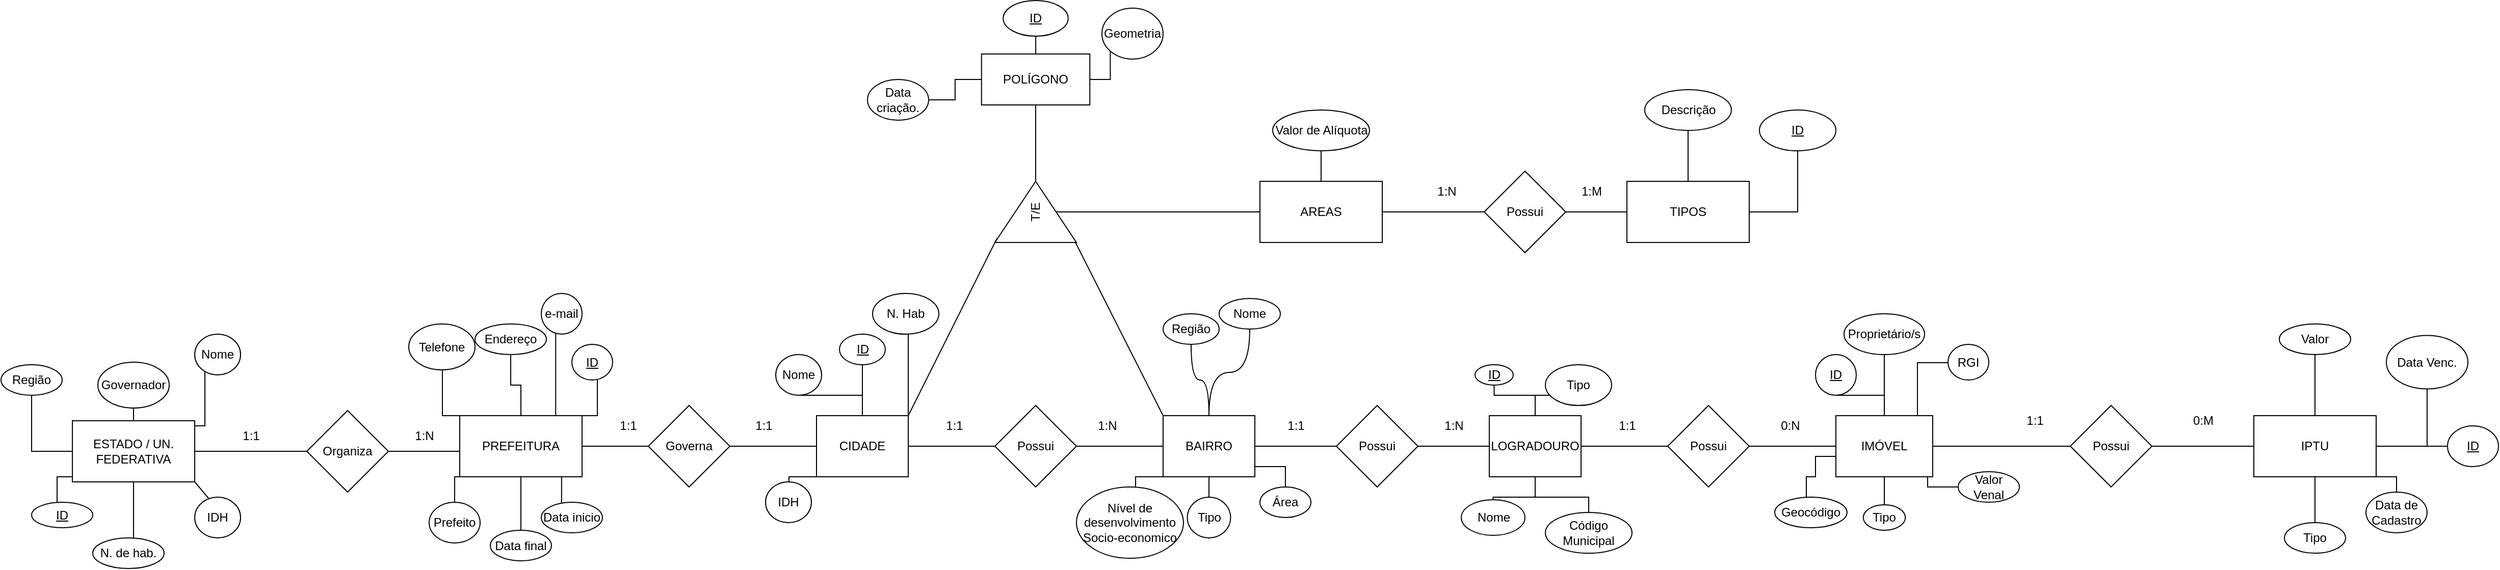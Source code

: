 <mxfile version="17.4.6" type="device"><diagram id="ODuTPEdiogNm0IapKoVh" name="Page-1"><mxGraphModel dx="2627" dy="1701" grid="1" gridSize="10" guides="1" tooltips="1" connect="1" arrows="1" fold="1" page="1" pageScale="1" pageWidth="827" pageHeight="1169" math="0" shadow="0"><root><mxCell id="0"/><mxCell id="1" parent="0"/><mxCell id="sgyM7TPTgi0wllfYh-xH-3" value="" style="edgeStyle=orthogonalEdgeStyle;rounded=0;orthogonalLoop=1;jettySize=auto;html=1;endArrow=none;endFill=0;" parent="1" source="sgyM7TPTgi0wllfYh-xH-1" target="sgyM7TPTgi0wllfYh-xH-2" edge="1"><mxGeometry relative="1" as="geometry"/></mxCell><mxCell id="sgyM7TPTgi0wllfYh-xH-11" value="" style="edgeStyle=orthogonalEdgeStyle;rounded=0;orthogonalLoop=1;jettySize=auto;html=1;endArrow=none;endFill=0;" parent="1" source="sgyM7TPTgi0wllfYh-xH-1" edge="1"><mxGeometry relative="1" as="geometry"><mxPoint x="5" y="370" as="targetPoint"/></mxGeometry></mxCell><mxCell id="sgyM7TPTgi0wllfYh-xH-13" value="" style="edgeStyle=orthogonalEdgeStyle;rounded=0;orthogonalLoop=1;jettySize=auto;html=1;endArrow=none;endFill=0;" parent="1" source="sgyM7TPTgi0wllfYh-xH-1" target="sgyM7TPTgi0wllfYh-xH-12" edge="1"><mxGeometry relative="1" as="geometry"/></mxCell><mxCell id="sgyM7TPTgi0wllfYh-xH-51" value="" style="edgeStyle=orthogonalEdgeStyle;orthogonalLoop=1;jettySize=auto;html=1;endArrow=none;endFill=0;curved=1;" parent="1" source="sgyM7TPTgi0wllfYh-xH-1" target="sgyM7TPTgi0wllfYh-xH-50" edge="1"><mxGeometry relative="1" as="geometry"/></mxCell><mxCell id="sgyM7TPTgi0wllfYh-xH-71" value="" style="edgeStyle=orthogonalEdgeStyle;rounded=0;orthogonalLoop=1;jettySize=auto;html=1;endArrow=none;endFill=0;" parent="1" source="sgyM7TPTgi0wllfYh-xH-1" target="sgyM7TPTgi0wllfYh-xH-70" edge="1"><mxGeometry relative="1" as="geometry"/></mxCell><mxCell id="sgyM7TPTgi0wllfYh-xH-107" value="" style="edgeStyle=orthogonalEdgeStyle;rounded=0;orthogonalLoop=1;jettySize=auto;html=1;endArrow=none;endFill=0;" parent="1" source="sgyM7TPTgi0wllfYh-xH-1" target="sgyM7TPTgi0wllfYh-xH-106" edge="1"><mxGeometry relative="1" as="geometry"><Array as="points"><mxPoint x="190" y="390"/></Array></mxGeometry></mxCell><mxCell id="sgyM7TPTgi0wllfYh-xH-109" value="" style="edgeStyle=orthogonalEdgeStyle;rounded=0;orthogonalLoop=1;jettySize=auto;html=1;endArrow=none;endFill=0;" parent="1" source="sgyM7TPTgi0wllfYh-xH-1" target="sgyM7TPTgi0wllfYh-xH-108" edge="1"><mxGeometry relative="1" as="geometry"><Array as="points"><mxPoint x="43" y="400"/></Array></mxGeometry></mxCell><mxCell id="sgyM7TPTgi0wllfYh-xH-111" value="" style="edgeStyle=orthogonalEdgeStyle;orthogonalLoop=1;jettySize=auto;html=1;endArrow=none;endFill=0;curved=1;" parent="1" source="sgyM7TPTgi0wllfYh-xH-1" target="sgyM7TPTgi0wllfYh-xH-110" edge="1"><mxGeometry relative="1" as="geometry"/></mxCell><mxCell id="sgyM7TPTgi0wllfYh-xH-1" value="BAIRRO" style="rounded=0;whiteSpace=wrap;html=1;" parent="1" vertex="1"><mxGeometry x="70" y="340" width="90" height="60" as="geometry"/></mxCell><mxCell id="sgyM7TPTgi0wllfYh-xH-2" value="Possui" style="rhombus;whiteSpace=wrap;html=1;rounded=0;" parent="1" vertex="1"><mxGeometry x="240" y="330" width="80" height="80" as="geometry"/></mxCell><mxCell id="sgyM7TPTgi0wllfYh-xH-21" value="" style="edgeStyle=orthogonalEdgeStyle;rounded=0;orthogonalLoop=1;jettySize=auto;html=1;endArrow=none;endFill=0;" parent="1" source="sgyM7TPTgi0wllfYh-xH-4" target="sgyM7TPTgi0wllfYh-xH-20" edge="1"><mxGeometry relative="1" as="geometry"/></mxCell><mxCell id="sgyM7TPTgi0wllfYh-xH-33" value="" style="edgeStyle=orthogonalEdgeStyle;rounded=0;orthogonalLoop=1;jettySize=auto;html=1;endArrow=none;endFill=0;" parent="1" source="sgyM7TPTgi0wllfYh-xH-4" target="sgyM7TPTgi0wllfYh-xH-32" edge="1"><mxGeometry relative="1" as="geometry"/></mxCell><mxCell id="sgyM7TPTgi0wllfYh-xH-192" value="" style="edgeStyle=orthogonalEdgeStyle;rounded=0;orthogonalLoop=1;jettySize=auto;html=1;endArrow=none;endFill=0;" parent="1" source="sgyM7TPTgi0wllfYh-xH-4" target="sgyM7TPTgi0wllfYh-xH-191" edge="1"><mxGeometry relative="1" as="geometry"/></mxCell><mxCell id="sgyM7TPTgi0wllfYh-xH-194" value="" style="edgeStyle=orthogonalEdgeStyle;rounded=0;orthogonalLoop=1;jettySize=auto;html=1;endArrow=none;endFill=0;" parent="1" source="sgyM7TPTgi0wllfYh-xH-4" target="sgyM7TPTgi0wllfYh-xH-193" edge="1"><mxGeometry relative="1" as="geometry"/></mxCell><mxCell id="odzjQQk31tnnc1hea_N--20" value="" style="edgeStyle=orthogonalEdgeStyle;rounded=0;orthogonalLoop=1;jettySize=auto;html=1;startArrow=none;startFill=0;endArrow=none;endFill=0;" edge="1" parent="1" source="sgyM7TPTgi0wllfYh-xH-4" target="odzjQQk31tnnc1hea_N--19"><mxGeometry relative="1" as="geometry"/></mxCell><mxCell id="sgyM7TPTgi0wllfYh-xH-4" value="LOGRADOURO" style="whiteSpace=wrap;html=1;rounded=0;" parent="1" vertex="1"><mxGeometry x="390" y="340" width="90" height="60" as="geometry"/></mxCell><mxCell id="sgyM7TPTgi0wllfYh-xH-7" value="" style="endArrow=none;html=1;rounded=0;exitX=1;exitY=0.5;exitDx=0;exitDy=0;entryX=0;entryY=0.5;entryDx=0;entryDy=0;" parent="1" source="sgyM7TPTgi0wllfYh-xH-2" target="sgyM7TPTgi0wllfYh-xH-4" edge="1"><mxGeometry width="50" height="50" relative="1" as="geometry"><mxPoint x="390" y="460" as="sourcePoint"/><mxPoint x="440" y="410" as="targetPoint"/></mxGeometry></mxCell><mxCell id="sgyM7TPTgi0wllfYh-xH-8" value="1:1" style="text;html=1;align=center;verticalAlign=middle;resizable=0;points=[];autosize=1;strokeColor=none;fillColor=none;" parent="1" vertex="1"><mxGeometry x="185" y="340" width="30" height="20" as="geometry"/></mxCell><mxCell id="sgyM7TPTgi0wllfYh-xH-9" value="1:N" style="text;html=1;align=center;verticalAlign=middle;resizable=0;points=[];autosize=1;strokeColor=none;fillColor=none;" parent="1" vertex="1"><mxGeometry x="340" y="340" width="30" height="20" as="geometry"/></mxCell><mxCell id="sgyM7TPTgi0wllfYh-xH-15" value="" style="edgeStyle=orthogonalEdgeStyle;rounded=0;orthogonalLoop=1;jettySize=auto;html=1;endArrow=none;endFill=0;" parent="1" source="sgyM7TPTgi0wllfYh-xH-12" target="sgyM7TPTgi0wllfYh-xH-14" edge="1"><mxGeometry relative="1" as="geometry"/></mxCell><mxCell id="sgyM7TPTgi0wllfYh-xH-12" value="Possui" style="rhombus;whiteSpace=wrap;html=1;rounded=0;" parent="1" vertex="1"><mxGeometry x="-95" y="330" width="80" height="80" as="geometry"/></mxCell><mxCell id="sgyM7TPTgi0wllfYh-xH-39" value="" style="edgeStyle=orthogonalEdgeStyle;rounded=0;orthogonalLoop=1;jettySize=auto;html=1;endArrow=none;endFill=0;" parent="1" source="sgyM7TPTgi0wllfYh-xH-14" target="sgyM7TPTgi0wllfYh-xH-38" edge="1"><mxGeometry relative="1" as="geometry"/></mxCell><mxCell id="sgyM7TPTgi0wllfYh-xH-41" value="" style="edgeStyle=orthogonalEdgeStyle;rounded=0;orthogonalLoop=1;jettySize=auto;html=1;endArrow=none;endFill=0;" parent="1" source="sgyM7TPTgi0wllfYh-xH-14" target="sgyM7TPTgi0wllfYh-xH-40" edge="1"><mxGeometry relative="1" as="geometry"/></mxCell><mxCell id="sgyM7TPTgi0wllfYh-xH-45" value="" style="edgeStyle=orthogonalEdgeStyle;rounded=0;orthogonalLoop=1;jettySize=auto;html=1;endArrow=none;endFill=0;" parent="1" source="sgyM7TPTgi0wllfYh-xH-14" target="sgyM7TPTgi0wllfYh-xH-44" edge="1"><mxGeometry relative="1" as="geometry"/></mxCell><mxCell id="sgyM7TPTgi0wllfYh-xH-65" value="" style="edgeStyle=orthogonalEdgeStyle;rounded=0;orthogonalLoop=1;jettySize=auto;html=1;endArrow=none;endFill=0;" parent="1" source="sgyM7TPTgi0wllfYh-xH-14" target="sgyM7TPTgi0wllfYh-xH-64" edge="1"><mxGeometry relative="1" as="geometry"><Array as="points"><mxPoint x="-180" y="300"/><mxPoint x="-180" y="300"/></Array></mxGeometry></mxCell><mxCell id="sgyM7TPTgi0wllfYh-xH-67" value="" style="edgeStyle=orthogonalEdgeStyle;rounded=0;orthogonalLoop=1;jettySize=auto;html=1;endArrow=none;endFill=0;" parent="1" source="sgyM7TPTgi0wllfYh-xH-14" target="sgyM7TPTgi0wllfYh-xH-66" edge="1"><mxGeometry relative="1" as="geometry"><Array as="points"><mxPoint x="-297" y="400"/></Array></mxGeometry></mxCell><mxCell id="sgyM7TPTgi0wllfYh-xH-14" value="CIDADE" style="whiteSpace=wrap;html=1;rounded=0;" parent="1" vertex="1"><mxGeometry x="-270" y="340" width="90" height="60" as="geometry"/></mxCell><mxCell id="sgyM7TPTgi0wllfYh-xH-16" value="1:1" style="text;html=1;align=center;verticalAlign=middle;resizable=0;points=[];autosize=1;strokeColor=none;fillColor=none;" parent="1" vertex="1"><mxGeometry x="-150" y="340" width="30" height="20" as="geometry"/></mxCell><mxCell id="sgyM7TPTgi0wllfYh-xH-17" value="1:N" style="text;html=1;align=center;verticalAlign=middle;resizable=0;points=[];autosize=1;strokeColor=none;fillColor=none;" parent="1" vertex="1"><mxGeometry y="340" width="30" height="20" as="geometry"/></mxCell><mxCell id="sgyM7TPTgi0wllfYh-xH-23" value="" style="edgeStyle=orthogonalEdgeStyle;rounded=0;orthogonalLoop=1;jettySize=auto;html=1;endArrow=none;endFill=0;" parent="1" source="sgyM7TPTgi0wllfYh-xH-20" target="sgyM7TPTgi0wllfYh-xH-22" edge="1"><mxGeometry relative="1" as="geometry"/></mxCell><mxCell id="sgyM7TPTgi0wllfYh-xH-20" value="Possui" style="rhombus;whiteSpace=wrap;html=1;rounded=0;" parent="1" vertex="1"><mxGeometry x="565" y="330" width="80" height="80" as="geometry"/></mxCell><mxCell id="sgyM7TPTgi0wllfYh-xH-31" value="" style="edgeStyle=orthogonalEdgeStyle;rounded=0;orthogonalLoop=1;jettySize=auto;html=1;endArrow=none;endFill=0;" parent="1" source="sgyM7TPTgi0wllfYh-xH-22" target="sgyM7TPTgi0wllfYh-xH-30" edge="1"><mxGeometry relative="1" as="geometry"/></mxCell><mxCell id="sgyM7TPTgi0wllfYh-xH-73" value="" style="edgeStyle=orthogonalEdgeStyle;rounded=0;orthogonalLoop=1;jettySize=auto;html=1;endArrow=none;endFill=0;" parent="1" source="sgyM7TPTgi0wllfYh-xH-22" target="sgyM7TPTgi0wllfYh-xH-72" edge="1"><mxGeometry relative="1" as="geometry"><Array as="points"><mxPoint x="810" y="288"/></Array></mxGeometry></mxCell><mxCell id="sgyM7TPTgi0wllfYh-xH-75" value="" style="edgeStyle=orthogonalEdgeStyle;rounded=0;orthogonalLoop=1;jettySize=auto;html=1;endArrow=none;endFill=0;" parent="1" source="sgyM7TPTgi0wllfYh-xH-22" target="sgyM7TPTgi0wllfYh-xH-74" edge="1"><mxGeometry relative="1" as="geometry"/></mxCell><mxCell id="sgyM7TPTgi0wllfYh-xH-77" value="" style="edgeStyle=orthogonalEdgeStyle;rounded=0;orthogonalLoop=1;jettySize=auto;html=1;endArrow=none;endFill=0;" parent="1" source="sgyM7TPTgi0wllfYh-xH-22" target="sgyM7TPTgi0wllfYh-xH-76" edge="1"><mxGeometry relative="1" as="geometry"><Array as="points"><mxPoint x="820" y="410"/></Array></mxGeometry></mxCell><mxCell id="sgyM7TPTgi0wllfYh-xH-80" value="" style="edgeStyle=orthogonalEdgeStyle;rounded=0;orthogonalLoop=1;jettySize=auto;html=1;endArrow=none;endFill=0;" parent="1" source="sgyM7TPTgi0wllfYh-xH-22" target="sgyM7TPTgi0wllfYh-xH-79" edge="1"><mxGeometry relative="1" as="geometry"/></mxCell><mxCell id="sgyM7TPTgi0wllfYh-xH-114" value="" style="edgeStyle=orthogonalEdgeStyle;orthogonalLoop=1;jettySize=auto;html=1;endArrow=none;endFill=0;rounded=0;exitX=0;exitY=1;exitDx=0;exitDy=0;" parent="1" source="sgyM7TPTgi0wllfYh-xH-22" target="sgyM7TPTgi0wllfYh-xH-113" edge="1"><mxGeometry relative="1" as="geometry"><Array as="points"><mxPoint x="730" y="380"/><mxPoint x="710" y="380"/><mxPoint x="710" y="400"/><mxPoint x="701" y="400"/></Array></mxGeometry></mxCell><mxCell id="sgyM7TPTgi0wllfYh-xH-196" value="" style="edgeStyle=orthogonalEdgeStyle;rounded=0;orthogonalLoop=1;jettySize=auto;html=1;endArrow=none;endFill=0;" parent="1" source="sgyM7TPTgi0wllfYh-xH-22" target="sgyM7TPTgi0wllfYh-xH-195" edge="1"><mxGeometry relative="1" as="geometry"/></mxCell><mxCell id="sgyM7TPTgi0wllfYh-xH-22" value="IMÓVEL" style="whiteSpace=wrap;html=1;rounded=0;" parent="1" vertex="1"><mxGeometry x="730" y="340" width="95" height="60" as="geometry"/></mxCell><mxCell id="sgyM7TPTgi0wllfYh-xH-24" value="1:1" style="text;html=1;align=center;verticalAlign=middle;resizable=0;points=[];autosize=1;strokeColor=none;fillColor=none;" parent="1" vertex="1"><mxGeometry x="510" y="340" width="30" height="20" as="geometry"/></mxCell><mxCell id="sgyM7TPTgi0wllfYh-xH-25" value="0:N" style="text;html=1;align=center;verticalAlign=middle;resizable=0;points=[];autosize=1;strokeColor=none;fillColor=none;" parent="1" vertex="1"><mxGeometry x="670" y="340" width="30" height="20" as="geometry"/></mxCell><mxCell id="sgyM7TPTgi0wllfYh-xH-30" value="&lt;u&gt;ID&lt;/u&gt;" style="ellipse;whiteSpace=wrap;html=1;rounded=0;" parent="1" vertex="1"><mxGeometry x="710" y="280" width="40" height="40" as="geometry"/></mxCell><mxCell id="sgyM7TPTgi0wllfYh-xH-32" value="Tipo" style="ellipse;whiteSpace=wrap;html=1;rounded=0;" parent="1" vertex="1"><mxGeometry x="445" y="290" width="65" height="40" as="geometry"/></mxCell><mxCell id="sgyM7TPTgi0wllfYh-xH-38" value="Nome" style="ellipse;whiteSpace=wrap;html=1;rounded=0;" parent="1" vertex="1"><mxGeometry x="-310" y="280" width="45" height="40" as="geometry"/></mxCell><mxCell id="sgyM7TPTgi0wllfYh-xH-40" value="&lt;u&gt;ID&lt;/u&gt;" style="ellipse;whiteSpace=wrap;html=1;rounded=0;" parent="1" vertex="1"><mxGeometry x="-247.5" y="260" width="45" height="30" as="geometry"/></mxCell><mxCell id="sgyM7TPTgi0wllfYh-xH-44" value="Governa" style="rhombus;whiteSpace=wrap;html=1;rounded=0;" parent="1" vertex="1"><mxGeometry x="-435" y="330" width="80" height="80" as="geometry"/></mxCell><mxCell id="sgyM7TPTgi0wllfYh-xH-53" value="" style="edgeStyle=orthogonalEdgeStyle;rounded=0;orthogonalLoop=1;jettySize=auto;html=1;endArrow=none;endFill=0;" parent="1" source="sgyM7TPTgi0wllfYh-xH-46" target="sgyM7TPTgi0wllfYh-xH-52" edge="1"><mxGeometry relative="1" as="geometry"><Array as="points"><mxPoint x="-870" y="350"/></Array></mxGeometry></mxCell><mxCell id="sgyM7TPTgi0wllfYh-xH-55" value="" style="edgeStyle=orthogonalEdgeStyle;rounded=0;orthogonalLoop=1;jettySize=auto;html=1;endArrow=none;endFill=0;" parent="1" source="sgyM7TPTgi0wllfYh-xH-46" target="sgyM7TPTgi0wllfYh-xH-54" edge="1"><mxGeometry relative="1" as="geometry"><Array as="points"><mxPoint x="-1015" y="400"/></Array></mxGeometry></mxCell><mxCell id="sgyM7TPTgi0wllfYh-xH-57" value="" style="edgeStyle=orthogonalEdgeStyle;rounded=0;orthogonalLoop=1;jettySize=auto;html=1;endArrow=none;endFill=0;" parent="1" source="sgyM7TPTgi0wllfYh-xH-46" target="sgyM7TPTgi0wllfYh-xH-56" edge="1"><mxGeometry relative="1" as="geometry"/></mxCell><mxCell id="sgyM7TPTgi0wllfYh-xH-59" value="" style="edgeStyle=orthogonalEdgeStyle;rounded=0;orthogonalLoop=1;jettySize=auto;html=1;endArrow=none;endFill=0;" parent="1" source="sgyM7TPTgi0wllfYh-xH-46" target="sgyM7TPTgi0wllfYh-xH-58" edge="1"><mxGeometry relative="1" as="geometry"><Array as="points"><mxPoint x="-940" y="460"/><mxPoint x="-940" y="460"/></Array></mxGeometry></mxCell><mxCell id="sgyM7TPTgi0wllfYh-xH-63" value="" style="edgeStyle=orthogonalEdgeStyle;rounded=0;orthogonalLoop=1;jettySize=auto;html=1;endArrow=none;endFill=0;" parent="1" source="sgyM7TPTgi0wllfYh-xH-46" target="sgyM7TPTgi0wllfYh-xH-62" edge="1"><mxGeometry relative="1" as="geometry"/></mxCell><mxCell id="sgyM7TPTgi0wllfYh-xH-214" value="" style="edgeStyle=orthogonalEdgeStyle;rounded=0;orthogonalLoop=1;jettySize=auto;html=1;endArrow=none;endFill=0;" parent="1" source="sgyM7TPTgi0wllfYh-xH-46" target="sgyM7TPTgi0wllfYh-xH-213" edge="1"><mxGeometry relative="1" as="geometry"/></mxCell><mxCell id="sgyM7TPTgi0wllfYh-xH-46" value="ESTADO / UN. FEDERATIVA" style="whiteSpace=wrap;html=1;rounded=0;" parent="1" vertex="1"><mxGeometry x="-1000" y="345" width="120" height="60" as="geometry"/></mxCell><mxCell id="sgyM7TPTgi0wllfYh-xH-48" value="1:1" style="text;html=1;align=center;verticalAlign=middle;resizable=0;points=[];autosize=1;strokeColor=none;fillColor=none;" parent="1" vertex="1"><mxGeometry x="-470" y="340" width="30" height="20" as="geometry"/></mxCell><mxCell id="sgyM7TPTgi0wllfYh-xH-50" value="Nome" style="ellipse;whiteSpace=wrap;html=1;rounded=0;" parent="1" vertex="1"><mxGeometry x="125" y="225" width="60" height="30" as="geometry"/></mxCell><mxCell id="sgyM7TPTgi0wllfYh-xH-52" value="Nome" style="ellipse;whiteSpace=wrap;html=1;rounded=0;" parent="1" vertex="1"><mxGeometry x="-880" y="260" width="45" height="40" as="geometry"/></mxCell><mxCell id="sgyM7TPTgi0wllfYh-xH-54" value="&lt;u&gt;ID&lt;/u&gt;" style="ellipse;whiteSpace=wrap;html=1;rounded=0;" parent="1" vertex="1"><mxGeometry x="-1040" y="425" width="60" height="25" as="geometry"/></mxCell><mxCell id="sgyM7TPTgi0wllfYh-xH-56" value="Governador" style="ellipse;whiteSpace=wrap;html=1;rounded=0;" parent="1" vertex="1"><mxGeometry x="-975" y="287.5" width="70" height="45" as="geometry"/></mxCell><mxCell id="sgyM7TPTgi0wllfYh-xH-58" value="N. de hab." style="ellipse;whiteSpace=wrap;html=1;rounded=0;" parent="1" vertex="1"><mxGeometry x="-980" y="460" width="70" height="30" as="geometry"/></mxCell><mxCell id="sgyM7TPTgi0wllfYh-xH-60" value="IDH" style="ellipse;whiteSpace=wrap;html=1;rounded=0;" parent="1" vertex="1"><mxGeometry x="-880" y="420" width="45" height="40" as="geometry"/></mxCell><mxCell id="sgyM7TPTgi0wllfYh-xH-62" value="Região" style="ellipse;whiteSpace=wrap;html=1;rounded=0;" parent="1" vertex="1"><mxGeometry x="-1070" y="290" width="60" height="30" as="geometry"/></mxCell><mxCell id="sgyM7TPTgi0wllfYh-xH-64" value="N. Hab" style="ellipse;whiteSpace=wrap;html=1;rounded=0;" parent="1" vertex="1"><mxGeometry x="-215" y="220" width="65" height="40" as="geometry"/></mxCell><mxCell id="sgyM7TPTgi0wllfYh-xH-66" value="IDH" style="ellipse;whiteSpace=wrap;html=1;rounded=0;" parent="1" vertex="1"><mxGeometry x="-320" y="405" width="45" height="40" as="geometry"/></mxCell><mxCell id="sgyM7TPTgi0wllfYh-xH-70" value="Tipo" style="ellipse;whiteSpace=wrap;html=1;rounded=0;" parent="1" vertex="1"><mxGeometry x="93.75" y="420" width="42.5" height="40" as="geometry"/></mxCell><mxCell id="sgyM7TPTgi0wllfYh-xH-72" value="RGI" style="ellipse;whiteSpace=wrap;html=1;rounded=0;" parent="1" vertex="1"><mxGeometry x="840" y="270" width="40" height="35" as="geometry"/></mxCell><mxCell id="sgyM7TPTgi0wllfYh-xH-74" value="Tipo" style="ellipse;whiteSpace=wrap;html=1;rounded=0;" parent="1" vertex="1"><mxGeometry x="756.88" y="427.5" width="41.25" height="25" as="geometry"/></mxCell><mxCell id="sgyM7TPTgi0wllfYh-xH-76" value="Valor Venal" style="ellipse;whiteSpace=wrap;html=1;rounded=0;" parent="1" vertex="1"><mxGeometry x="850" y="395" width="60" height="30" as="geometry"/></mxCell><mxCell id="sgyM7TPTgi0wllfYh-xH-79" value="Proprietário/s" style="ellipse;whiteSpace=wrap;html=1;rounded=0;" parent="1" vertex="1"><mxGeometry x="737.97" y="240" width="79.05" height="40" as="geometry"/></mxCell><mxCell id="sgyM7TPTgi0wllfYh-xH-86" value="" style="edgeStyle=orthogonalEdgeStyle;rounded=0;orthogonalLoop=1;jettySize=auto;html=1;endArrow=none;endFill=0;" parent="1" source="sgyM7TPTgi0wllfYh-xH-83" target="sgyM7TPTgi0wllfYh-xH-85" edge="1"><mxGeometry relative="1" as="geometry"/></mxCell><mxCell id="sgyM7TPTgi0wllfYh-xH-88" value="" style="edgeStyle=orthogonalEdgeStyle;rounded=0;orthogonalLoop=1;jettySize=auto;html=1;endArrow=none;endFill=0;" parent="1" source="sgyM7TPTgi0wllfYh-xH-83" target="sgyM7TPTgi0wllfYh-xH-87" edge="1"><mxGeometry relative="1" as="geometry"/></mxCell><mxCell id="sgyM7TPTgi0wllfYh-xH-103" value="" style="edgeStyle=orthogonalEdgeStyle;rounded=0;orthogonalLoop=1;jettySize=auto;html=1;endArrow=none;endFill=0;" parent="1" source="sgyM7TPTgi0wllfYh-xH-83" target="sgyM7TPTgi0wllfYh-xH-102" edge="1"><mxGeometry relative="1" as="geometry"/></mxCell><mxCell id="sgyM7TPTgi0wllfYh-xH-83" value="POLÍGONO" style="whiteSpace=wrap;html=1;rounded=0;" parent="1" vertex="1"><mxGeometry x="-108.12" y="-15" width="106.25" height="50" as="geometry"/></mxCell><mxCell id="sgyM7TPTgi0wllfYh-xH-85" value="Geometria" style="ellipse;whiteSpace=wrap;html=1;rounded=0;" parent="1" vertex="1"><mxGeometry x="10" y="-60" width="60" height="50" as="geometry"/></mxCell><mxCell id="sgyM7TPTgi0wllfYh-xH-87" value="ID" style="ellipse;whiteSpace=wrap;html=1;rounded=0;fontStyle=4" parent="1" vertex="1"><mxGeometry x="-86.87" y="-67.5" width="63.75" height="35" as="geometry"/></mxCell><mxCell id="odzjQQk31tnnc1hea_N--4" value="" style="edgeStyle=orthogonalEdgeStyle;rounded=0;orthogonalLoop=1;jettySize=auto;html=1;startArrow=none;startFill=0;endArrow=none;endFill=0;" edge="1" parent="1" source="sgyM7TPTgi0wllfYh-xH-93" target="odzjQQk31tnnc1hea_N--3"><mxGeometry relative="1" as="geometry"/></mxCell><mxCell id="sgyM7TPTgi0wllfYh-xH-93" value="T/E" style="triangle;whiteSpace=wrap;html=1;rotation=-90;" parent="1" vertex="1"><mxGeometry x="-85" y="100" width="60" height="80" as="geometry"/></mxCell><mxCell id="sgyM7TPTgi0wllfYh-xH-95" value="" style="endArrow=none;html=1;rounded=0;entryX=0.5;entryY=1;entryDx=0;entryDy=0;exitX=1;exitY=0.5;exitDx=0;exitDy=0;" parent="1" source="sgyM7TPTgi0wllfYh-xH-93" target="sgyM7TPTgi0wllfYh-xH-83" edge="1"><mxGeometry width="50" height="50" relative="1" as="geometry"><mxPoint x="-50" y="180" as="sourcePoint"/><mxPoint y="130" as="targetPoint"/><Array as="points"/></mxGeometry></mxCell><mxCell id="sgyM7TPTgi0wllfYh-xH-98" value="" style="endArrow=none;html=1;rounded=0;exitX=1;exitY=0;exitDx=0;exitDy=0;entryX=0.067;entryY=0.025;entryDx=0;entryDy=0;entryPerimeter=0;" parent="1" source="sgyM7TPTgi0wllfYh-xH-14" target="sgyM7TPTgi0wllfYh-xH-93" edge="1"><mxGeometry relative="1" as="geometry"><mxPoint x="-100" y="150" as="sourcePoint"/><mxPoint x="60" y="150" as="targetPoint"/></mxGeometry></mxCell><mxCell id="sgyM7TPTgi0wllfYh-xH-99" value="" style="endArrow=none;html=1;rounded=0;entryX=0;entryY=0;entryDx=0;entryDy=0;exitX=0;exitY=0.988;exitDx=0;exitDy=0;exitPerimeter=0;" parent="1" source="sgyM7TPTgi0wllfYh-xH-93" target="sgyM7TPTgi0wllfYh-xH-1" edge="1"><mxGeometry relative="1" as="geometry"><mxPoint x="-100" y="250" as="sourcePoint"/><mxPoint x="60" y="250" as="targetPoint"/></mxGeometry></mxCell><mxCell id="sgyM7TPTgi0wllfYh-xH-102" value="Data criação." style="ellipse;whiteSpace=wrap;html=1;rounded=0;" parent="1" vertex="1"><mxGeometry x="-220" y="10" width="60" height="40" as="geometry"/></mxCell><mxCell id="sgyM7TPTgi0wllfYh-xH-106" value="Área" style="ellipse;whiteSpace=wrap;html=1;rounded=0;" parent="1" vertex="1"><mxGeometry x="165" y="410" width="50" height="30" as="geometry"/></mxCell><mxCell id="sgyM7TPTgi0wllfYh-xH-108" value="Nível de desenvolvimento Socio-economico" style="ellipse;whiteSpace=wrap;html=1;rounded=0;" parent="1" vertex="1"><mxGeometry x="-15" y="410" width="105" height="70" as="geometry"/></mxCell><mxCell id="sgyM7TPTgi0wllfYh-xH-110" value="Região" style="ellipse;whiteSpace=wrap;html=1;rounded=0;" parent="1" vertex="1"><mxGeometry x="70" y="240" width="55" height="30" as="geometry"/></mxCell><mxCell id="sgyM7TPTgi0wllfYh-xH-113" value="Geocódigo" style="ellipse;whiteSpace=wrap;html=1;rounded=0;" parent="1" vertex="1"><mxGeometry x="670" y="420" width="70.95" height="30" as="geometry"/></mxCell><mxCell id="sgyM7TPTgi0wllfYh-xH-191" value="Nome" style="ellipse;whiteSpace=wrap;html=1;rounded=0;" parent="1" vertex="1"><mxGeometry x="362.5" y="422.5" width="62.5" height="35" as="geometry"/></mxCell><mxCell id="sgyM7TPTgi0wllfYh-xH-193" value="Código Municipal" style="ellipse;whiteSpace=wrap;html=1;rounded=0;" parent="1" vertex="1"><mxGeometry x="445" y="435" width="85" height="40" as="geometry"/></mxCell><mxCell id="sgyM7TPTgi0wllfYh-xH-199" value="" style="edgeStyle=orthogonalEdgeStyle;rounded=0;orthogonalLoop=1;jettySize=auto;html=1;endArrow=none;endFill=0;" parent="1" source="sgyM7TPTgi0wllfYh-xH-195" target="sgyM7TPTgi0wllfYh-xH-198" edge="1"><mxGeometry relative="1" as="geometry"/></mxCell><mxCell id="sgyM7TPTgi0wllfYh-xH-195" value="Possui" style="rhombus;whiteSpace=wrap;html=1;rounded=0;" parent="1" vertex="1"><mxGeometry x="960" y="330" width="80" height="80" as="geometry"/></mxCell><mxCell id="sgyM7TPTgi0wllfYh-xH-201" value="" style="edgeStyle=orthogonalEdgeStyle;rounded=0;orthogonalLoop=1;jettySize=auto;html=1;endArrow=none;endFill=0;" parent="1" source="sgyM7TPTgi0wllfYh-xH-198" target="sgyM7TPTgi0wllfYh-xH-200" edge="1"><mxGeometry relative="1" as="geometry"/></mxCell><mxCell id="sgyM7TPTgi0wllfYh-xH-203" value="" style="edgeStyle=orthogonalEdgeStyle;rounded=0;orthogonalLoop=1;jettySize=auto;html=1;endArrow=none;endFill=0;" parent="1" source="sgyM7TPTgi0wllfYh-xH-198" target="sgyM7TPTgi0wllfYh-xH-202" edge="1"><mxGeometry relative="1" as="geometry"/></mxCell><mxCell id="sgyM7TPTgi0wllfYh-xH-205" value="" style="edgeStyle=orthogonalEdgeStyle;rounded=0;orthogonalLoop=1;jettySize=auto;html=1;endArrow=none;endFill=0;" parent="1" source="sgyM7TPTgi0wllfYh-xH-198" target="sgyM7TPTgi0wllfYh-xH-204" edge="1"><mxGeometry relative="1" as="geometry"/></mxCell><mxCell id="sgyM7TPTgi0wllfYh-xH-207" value="" style="edgeStyle=orthogonalEdgeStyle;rounded=0;orthogonalLoop=1;jettySize=auto;html=1;endArrow=none;endFill=0;" parent="1" source="sgyM7TPTgi0wllfYh-xH-198" target="sgyM7TPTgi0wllfYh-xH-206" edge="1"><mxGeometry relative="1" as="geometry"><Array as="points"><mxPoint x="1230" y="400"/><mxPoint x="1230" y="400"/></Array></mxGeometry></mxCell><mxCell id="sgyM7TPTgi0wllfYh-xH-209" value="" style="edgeStyle=orthogonalEdgeStyle;rounded=0;orthogonalLoop=1;jettySize=auto;html=1;endArrow=none;endFill=0;" parent="1" source="sgyM7TPTgi0wllfYh-xH-198" target="sgyM7TPTgi0wllfYh-xH-208" edge="1"><mxGeometry relative="1" as="geometry"/></mxCell><mxCell id="sgyM7TPTgi0wllfYh-xH-198" value="IPTU" style="whiteSpace=wrap;html=1;rounded=0;" parent="1" vertex="1"><mxGeometry x="1140" y="340" width="120" height="60" as="geometry"/></mxCell><mxCell id="sgyM7TPTgi0wllfYh-xH-200" value="Valor" style="ellipse;whiteSpace=wrap;html=1;rounded=0;" parent="1" vertex="1"><mxGeometry x="1165" y="250" width="70" height="30" as="geometry"/></mxCell><mxCell id="sgyM7TPTgi0wllfYh-xH-202" value="Data Venc." style="ellipse;whiteSpace=wrap;html=1;rounded=0;" parent="1" vertex="1"><mxGeometry x="1270" y="261.25" width="80" height="52.5" as="geometry"/></mxCell><mxCell id="sgyM7TPTgi0wllfYh-xH-204" value="Tipo" style="ellipse;whiteSpace=wrap;html=1;rounded=0;" parent="1" vertex="1"><mxGeometry x="1170" y="445" width="60" height="30" as="geometry"/></mxCell><mxCell id="sgyM7TPTgi0wllfYh-xH-206" value="Data de Cadastro" style="ellipse;whiteSpace=wrap;html=1;rounded=0;" parent="1" vertex="1"><mxGeometry x="1250" y="415" width="60" height="40" as="geometry"/></mxCell><mxCell id="sgyM7TPTgi0wllfYh-xH-208" value="&lt;u&gt;ID&lt;/u&gt;" style="ellipse;whiteSpace=wrap;html=1;rounded=0;" parent="1" vertex="1"><mxGeometry x="1330" y="350" width="50" height="40" as="geometry"/></mxCell><mxCell id="sgyM7TPTgi0wllfYh-xH-210" value="1:1" style="text;html=1;align=center;verticalAlign=middle;resizable=0;points=[];autosize=1;strokeColor=none;fillColor=none;" parent="1" vertex="1"><mxGeometry x="910" y="335" width="30" height="20" as="geometry"/></mxCell><mxCell id="sgyM7TPTgi0wllfYh-xH-211" value="0:M" style="text;html=1;align=center;verticalAlign=middle;resizable=0;points=[];autosize=1;strokeColor=none;fillColor=none;" parent="1" vertex="1"><mxGeometry x="1070" y="335" width="40" height="20" as="geometry"/></mxCell><mxCell id="sgyM7TPTgi0wllfYh-xH-212" value="" style="endArrow=none;html=1;rounded=0;exitX=1;exitY=1;exitDx=0;exitDy=0;entryX=0.318;entryY=0.05;entryDx=0;entryDy=0;entryPerimeter=0;" parent="1" source="sgyM7TPTgi0wllfYh-xH-46" target="sgyM7TPTgi0wllfYh-xH-60" edge="1"><mxGeometry relative="1" as="geometry"><mxPoint x="-540" y="480" as="sourcePoint"/><mxPoint x="-380" y="480" as="targetPoint"/></mxGeometry></mxCell><mxCell id="sgyM7TPTgi0wllfYh-xH-216" value="" style="edgeStyle=orthogonalEdgeStyle;rounded=0;orthogonalLoop=1;jettySize=auto;html=1;endArrow=none;endFill=0;" parent="1" source="sgyM7TPTgi0wllfYh-xH-213" target="sgyM7TPTgi0wllfYh-xH-215" edge="1"><mxGeometry relative="1" as="geometry"><Array as="points"><mxPoint x="-620" y="375"/><mxPoint x="-620" y="375"/></Array></mxGeometry></mxCell><mxCell id="sgyM7TPTgi0wllfYh-xH-213" value="Organiza" style="rhombus;whiteSpace=wrap;html=1;rounded=0;" parent="1" vertex="1"><mxGeometry x="-770" y="335" width="80" height="80" as="geometry"/></mxCell><mxCell id="sgyM7TPTgi0wllfYh-xH-217" value="" style="edgeStyle=orthogonalEdgeStyle;rounded=0;orthogonalLoop=1;jettySize=auto;html=1;endArrow=none;endFill=0;" parent="1" source="sgyM7TPTgi0wllfYh-xH-215" target="sgyM7TPTgi0wllfYh-xH-44" edge="1"><mxGeometry relative="1" as="geometry"/></mxCell><mxCell id="sgyM7TPTgi0wllfYh-xH-223" value="" style="edgeStyle=orthogonalEdgeStyle;rounded=0;orthogonalLoop=1;jettySize=auto;html=1;endArrow=none;endFill=0;" parent="1" source="sgyM7TPTgi0wllfYh-xH-215" target="sgyM7TPTgi0wllfYh-xH-222" edge="1"><mxGeometry relative="1" as="geometry"/></mxCell><mxCell id="sgyM7TPTgi0wllfYh-xH-225" value="" style="edgeStyle=orthogonalEdgeStyle;rounded=0;orthogonalLoop=1;jettySize=auto;html=1;endArrow=none;endFill=0;" parent="1" source="sgyM7TPTgi0wllfYh-xH-215" target="sgyM7TPTgi0wllfYh-xH-224" edge="1"><mxGeometry relative="1" as="geometry"><Array as="points"><mxPoint x="-485" y="340"/></Array></mxGeometry></mxCell><mxCell id="sgyM7TPTgi0wllfYh-xH-227" value="" style="edgeStyle=orthogonalEdgeStyle;rounded=0;orthogonalLoop=1;jettySize=auto;html=1;endArrow=none;endFill=0;" parent="1" source="sgyM7TPTgi0wllfYh-xH-215" target="sgyM7TPTgi0wllfYh-xH-226" edge="1"><mxGeometry relative="1" as="geometry"><Array as="points"><mxPoint x="-637" y="340"/></Array></mxGeometry></mxCell><mxCell id="sgyM7TPTgi0wllfYh-xH-229" value="" style="edgeStyle=orthogonalEdgeStyle;rounded=0;orthogonalLoop=1;jettySize=auto;html=1;endArrow=none;endFill=0;" parent="1" source="sgyM7TPTgi0wllfYh-xH-215" target="sgyM7TPTgi0wllfYh-xH-228" edge="1"><mxGeometry relative="1" as="geometry"><Array as="points"><mxPoint x="-530" y="340"/><mxPoint x="-530" y="340"/></Array></mxGeometry></mxCell><mxCell id="sgyM7TPTgi0wllfYh-xH-231" value="" style="edgeStyle=orthogonalEdgeStyle;rounded=0;orthogonalLoop=1;jettySize=auto;html=1;endArrow=none;endFill=0;" parent="1" source="sgyM7TPTgi0wllfYh-xH-215" target="sgyM7TPTgi0wllfYh-xH-230" edge="1"><mxGeometry relative="1" as="geometry"><Array as="points"><mxPoint x="-625" y="400"/></Array></mxGeometry></mxCell><mxCell id="sgyM7TPTgi0wllfYh-xH-233" value="" style="edgeStyle=orthogonalEdgeStyle;rounded=0;orthogonalLoop=1;jettySize=auto;html=1;endArrow=none;endFill=0;" parent="1" source="sgyM7TPTgi0wllfYh-xH-215" target="sgyM7TPTgi0wllfYh-xH-232" edge="1"><mxGeometry relative="1" as="geometry"><Array as="points"><mxPoint x="-520" y="400"/><mxPoint x="-520" y="400"/></Array></mxGeometry></mxCell><mxCell id="odzjQQk31tnnc1hea_N--2" value="" style="edgeStyle=orthogonalEdgeStyle;rounded=0;orthogonalLoop=1;jettySize=auto;html=1;startArrow=none;startFill=0;endArrow=none;endFill=0;" edge="1" parent="1" source="sgyM7TPTgi0wllfYh-xH-215" target="odzjQQk31tnnc1hea_N--1"><mxGeometry relative="1" as="geometry"/></mxCell><mxCell id="sgyM7TPTgi0wllfYh-xH-215" value="PREFEITURA" style="whiteSpace=wrap;html=1;rounded=0;" parent="1" vertex="1"><mxGeometry x="-620" y="340" width="120" height="60" as="geometry"/></mxCell><mxCell id="sgyM7TPTgi0wllfYh-xH-219" value="1:N" style="text;html=1;align=center;verticalAlign=middle;resizable=0;points=[];autosize=1;strokeColor=none;fillColor=none;" parent="1" vertex="1"><mxGeometry x="-670" y="350" width="30" height="20" as="geometry"/></mxCell><mxCell id="sgyM7TPTgi0wllfYh-xH-220" value="1:1" style="text;html=1;align=center;verticalAlign=middle;resizable=0;points=[];autosize=1;strokeColor=none;fillColor=none;" parent="1" vertex="1"><mxGeometry x="-840" y="350" width="30" height="20" as="geometry"/></mxCell><mxCell id="sgyM7TPTgi0wllfYh-xH-221" value="1:1" style="text;html=1;align=center;verticalAlign=middle;resizable=0;points=[];autosize=1;strokeColor=none;fillColor=none;" parent="1" vertex="1"><mxGeometry x="-337.5" y="340" width="30" height="20" as="geometry"/></mxCell><mxCell id="sgyM7TPTgi0wllfYh-xH-222" value="Endereço" style="ellipse;whiteSpace=wrap;html=1;rounded=0;" parent="1" vertex="1"><mxGeometry x="-605" y="250" width="70" height="30" as="geometry"/></mxCell><mxCell id="sgyM7TPTgi0wllfYh-xH-224" value="ID" style="ellipse;whiteSpace=wrap;html=1;rounded=0;fontStyle=4" parent="1" vertex="1"><mxGeometry x="-510" y="270" width="40" height="35" as="geometry"/></mxCell><mxCell id="sgyM7TPTgi0wllfYh-xH-226" value="Telefone" style="ellipse;whiteSpace=wrap;html=1;rounded=0;" parent="1" vertex="1"><mxGeometry x="-670" y="250" width="65" height="45" as="geometry"/></mxCell><mxCell id="sgyM7TPTgi0wllfYh-xH-228" value="e-mail" style="ellipse;whiteSpace=wrap;html=1;rounded=0;" parent="1" vertex="1"><mxGeometry x="-540" y="220" width="40" height="40" as="geometry"/></mxCell><mxCell id="sgyM7TPTgi0wllfYh-xH-230" value="Prefeito" style="ellipse;whiteSpace=wrap;html=1;rounded=0;" parent="1" vertex="1"><mxGeometry x="-650" y="425" width="50" height="40" as="geometry"/></mxCell><mxCell id="sgyM7TPTgi0wllfYh-xH-232" value="Data inicio" style="ellipse;whiteSpace=wrap;html=1;rounded=0;" parent="1" vertex="1"><mxGeometry x="-540" y="425" width="60" height="30" as="geometry"/></mxCell><mxCell id="odzjQQk31tnnc1hea_N--1" value="Data final" style="ellipse;whiteSpace=wrap;html=1;rounded=0;" vertex="1" parent="1"><mxGeometry x="-590" y="452.5" width="60" height="30" as="geometry"/></mxCell><mxCell id="odzjQQk31tnnc1hea_N--6" value="" style="edgeStyle=orthogonalEdgeStyle;rounded=0;orthogonalLoop=1;jettySize=auto;html=1;startArrow=none;startFill=0;endArrow=none;endFill=0;" edge="1" parent="1" source="odzjQQk31tnnc1hea_N--3" target="odzjQQk31tnnc1hea_N--5"><mxGeometry relative="1" as="geometry"/></mxCell><mxCell id="odzjQQk31tnnc1hea_N--10" value="" style="edgeStyle=orthogonalEdgeStyle;rounded=0;orthogonalLoop=1;jettySize=auto;html=1;startArrow=none;startFill=0;endArrow=none;endFill=0;" edge="1" parent="1" source="odzjQQk31tnnc1hea_N--3" target="odzjQQk31tnnc1hea_N--9"><mxGeometry relative="1" as="geometry"/></mxCell><mxCell id="odzjQQk31tnnc1hea_N--3" value="AREAS" style="whiteSpace=wrap;html=1;" vertex="1" parent="1"><mxGeometry x="165" y="110" width="120" height="60" as="geometry"/></mxCell><mxCell id="odzjQQk31tnnc1hea_N--5" value="Valor de Alíquota" style="ellipse;whiteSpace=wrap;html=1;" vertex="1" parent="1"><mxGeometry x="177.5" y="40" width="95" height="40" as="geometry"/></mxCell><mxCell id="odzjQQk31tnnc1hea_N--12" value="" style="edgeStyle=orthogonalEdgeStyle;rounded=0;orthogonalLoop=1;jettySize=auto;html=1;startArrow=none;startFill=0;endArrow=none;endFill=0;" edge="1" parent="1" source="odzjQQk31tnnc1hea_N--9" target="odzjQQk31tnnc1hea_N--11"><mxGeometry relative="1" as="geometry"/></mxCell><mxCell id="odzjQQk31tnnc1hea_N--9" value="Possui" style="rhombus;whiteSpace=wrap;html=1;" vertex="1" parent="1"><mxGeometry x="385" y="100" width="80" height="80" as="geometry"/></mxCell><mxCell id="odzjQQk31tnnc1hea_N--14" value="" style="edgeStyle=orthogonalEdgeStyle;rounded=0;orthogonalLoop=1;jettySize=auto;html=1;startArrow=none;startFill=0;endArrow=none;endFill=0;" edge="1" parent="1" source="odzjQQk31tnnc1hea_N--11" target="odzjQQk31tnnc1hea_N--13"><mxGeometry relative="1" as="geometry"/></mxCell><mxCell id="odzjQQk31tnnc1hea_N--16" value="" style="edgeStyle=orthogonalEdgeStyle;rounded=0;orthogonalLoop=1;jettySize=auto;html=1;startArrow=none;startFill=0;endArrow=none;endFill=0;" edge="1" parent="1" source="odzjQQk31tnnc1hea_N--11" target="odzjQQk31tnnc1hea_N--15"><mxGeometry relative="1" as="geometry"/></mxCell><mxCell id="odzjQQk31tnnc1hea_N--11" value="TIPOS" style="whiteSpace=wrap;html=1;" vertex="1" parent="1"><mxGeometry x="525" y="110" width="120" height="60" as="geometry"/></mxCell><mxCell id="odzjQQk31tnnc1hea_N--13" value="Descrição" style="ellipse;whiteSpace=wrap;html=1;" vertex="1" parent="1"><mxGeometry x="542.5" y="20" width="85" height="40" as="geometry"/></mxCell><mxCell id="odzjQQk31tnnc1hea_N--15" value="&lt;u&gt;ID&lt;/u&gt;" style="ellipse;whiteSpace=wrap;html=1;" vertex="1" parent="1"><mxGeometry x="655" y="40" width="75" height="40" as="geometry"/></mxCell><mxCell id="odzjQQk31tnnc1hea_N--17" value="1:N" style="text;html=1;align=center;verticalAlign=middle;resizable=0;points=[];autosize=1;strokeColor=none;fillColor=none;" vertex="1" parent="1"><mxGeometry x="332.5" y="110" width="30" height="20" as="geometry"/></mxCell><mxCell id="odzjQQk31tnnc1hea_N--18" value="1:M" style="text;html=1;align=center;verticalAlign=middle;resizable=0;points=[];autosize=1;strokeColor=none;fillColor=none;" vertex="1" parent="1"><mxGeometry x="470" y="110" width="40" height="20" as="geometry"/></mxCell><mxCell id="odzjQQk31tnnc1hea_N--19" value="&lt;u&gt;ID&lt;/u&gt;" style="ellipse;whiteSpace=wrap;html=1;rounded=0;" vertex="1" parent="1"><mxGeometry x="376" y="290" width="37.5" height="20" as="geometry"/></mxCell></root></mxGraphModel></diagram></mxfile>